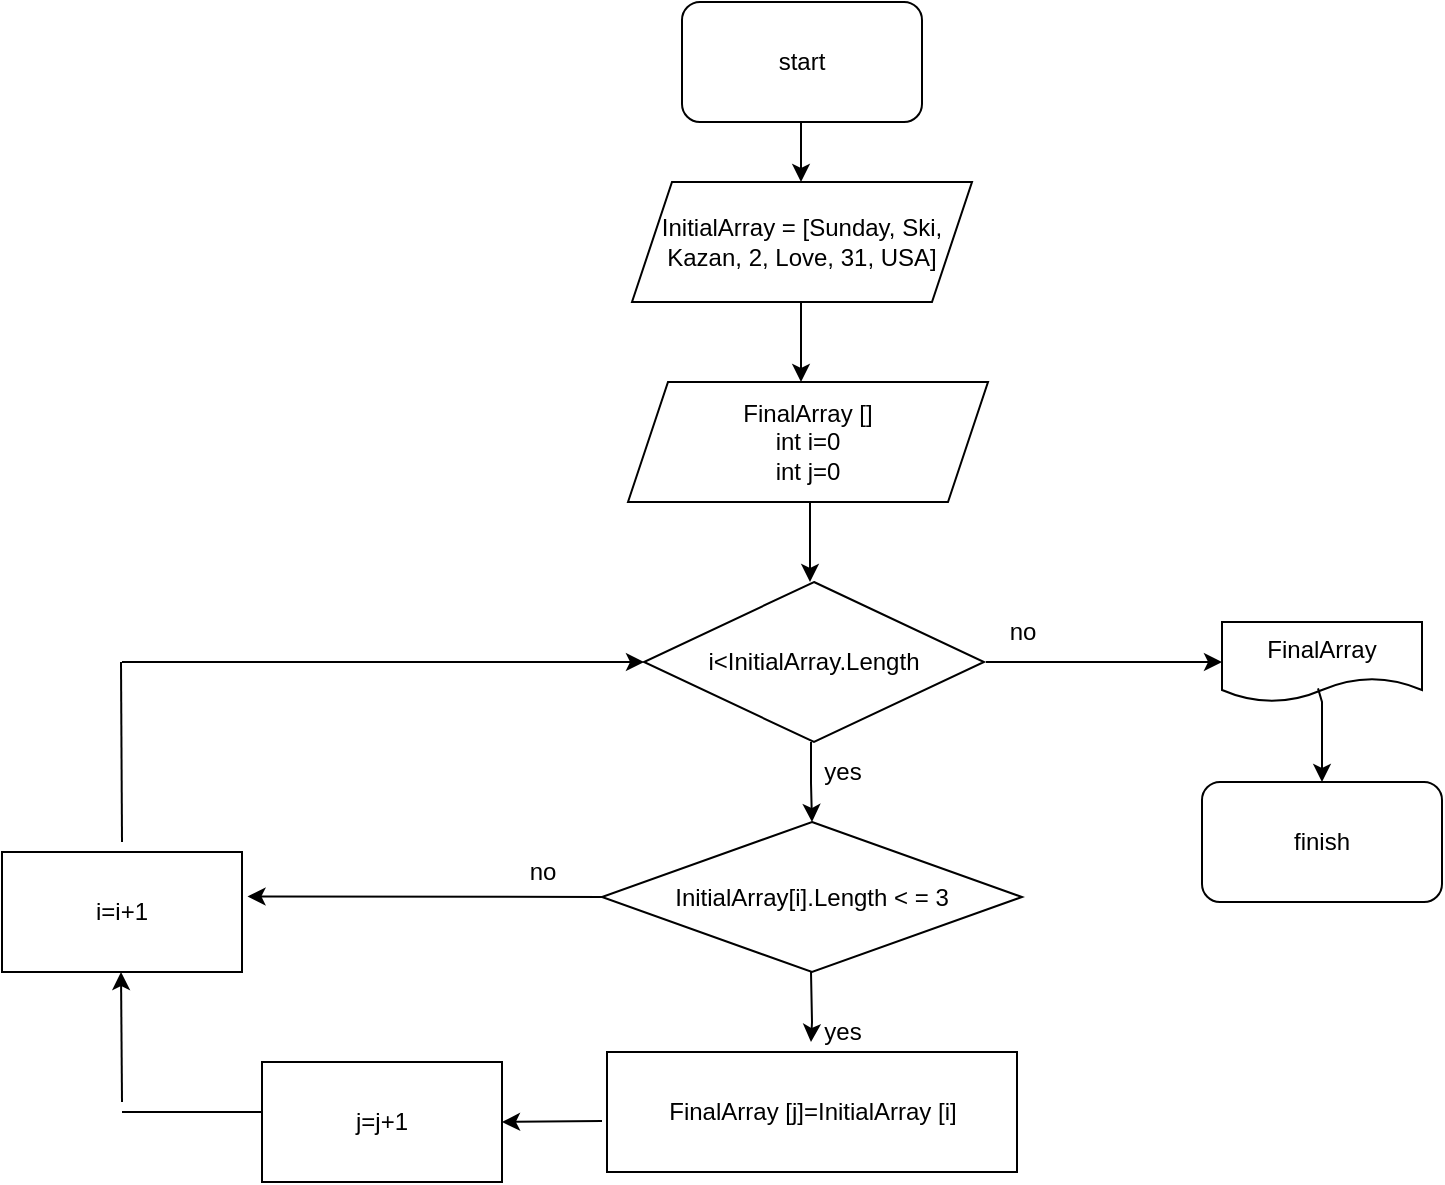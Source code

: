 <mxfile version="20.6.2" type="device"><diagram id="OPBbpOE_EwS46l-ctAa-" name="Страница 1"><mxGraphModel dx="1038" dy="627" grid="1" gridSize="10" guides="1" tooltips="1" connect="1" arrows="1" fold="1" page="1" pageScale="1" pageWidth="827" pageHeight="1169" math="0" shadow="0"><root><mxCell id="0"/><mxCell id="1" parent="0"/><mxCell id="SV-bBSwFKaNjbcg0bh9v-3" value="" style="endArrow=classic;html=1;rounded=0;exitX=0.5;exitY=1;exitDx=0;exitDy=0;startArrow=none;" edge="1" parent="1" source="SV-bBSwFKaNjbcg0bh9v-4"><mxGeometry width="50" height="50" relative="1" as="geometry"><mxPoint x="395" y="170" as="sourcePoint"/><mxPoint x="420" y="160" as="targetPoint"/></mxGeometry></mxCell><mxCell id="SV-bBSwFKaNjbcg0bh9v-5" style="edgeStyle=orthogonalEdgeStyle;rounded=0;orthogonalLoop=1;jettySize=auto;html=1;exitX=0.5;exitY=1;exitDx=0;exitDy=0;" edge="1" parent="1"><mxGeometry relative="1" as="geometry"><mxPoint x="420" y="90" as="sourcePoint"/><mxPoint x="420" y="90" as="targetPoint"/></mxGeometry></mxCell><mxCell id="SV-bBSwFKaNjbcg0bh9v-4" value="InitialArray = [Sunday, Ski, Kazan, 2, Love, 31, USA]" style="shape=parallelogram;perimeter=parallelogramPerimeter;whiteSpace=wrap;html=1;fixedSize=1;" vertex="1" parent="1"><mxGeometry x="335" y="120" width="170" height="60" as="geometry"/></mxCell><mxCell id="SV-bBSwFKaNjbcg0bh9v-9" value="" style="endArrow=classic;html=1;rounded=0;" edge="1" parent="1"><mxGeometry width="50" height="50" relative="1" as="geometry"><mxPoint x="419.5" y="90" as="sourcePoint"/><mxPoint x="419.5" y="120" as="targetPoint"/></mxGeometry></mxCell><mxCell id="SV-bBSwFKaNjbcg0bh9v-10" value="" style="endArrow=classic;html=1;rounded=0;" edge="1" parent="1"><mxGeometry width="50" height="50" relative="1" as="geometry"><mxPoint x="419.5" y="180" as="sourcePoint"/><mxPoint x="419.5" y="220" as="targetPoint"/></mxGeometry></mxCell><mxCell id="SV-bBSwFKaNjbcg0bh9v-11" value="FinalArray []&lt;br&gt;int i=0&lt;br&gt;int j=0" style="shape=parallelogram;perimeter=parallelogramPerimeter;whiteSpace=wrap;html=1;fixedSize=1;" vertex="1" parent="1"><mxGeometry x="333" y="220" width="180" height="60" as="geometry"/></mxCell><mxCell id="SV-bBSwFKaNjbcg0bh9v-12" value="start" style="rounded=1;whiteSpace=wrap;html=1;" vertex="1" parent="1"><mxGeometry x="360" y="30" width="120" height="60" as="geometry"/></mxCell><mxCell id="SV-bBSwFKaNjbcg0bh9v-13" value="" style="endArrow=classic;html=1;rounded=0;" edge="1" parent="1"><mxGeometry width="50" height="50" relative="1" as="geometry"><mxPoint x="424" y="280" as="sourcePoint"/><mxPoint x="424" y="320" as="targetPoint"/></mxGeometry></mxCell><mxCell id="SV-bBSwFKaNjbcg0bh9v-14" value="i&amp;lt;InitialArray.Length" style="rhombus;whiteSpace=wrap;html=1;" vertex="1" parent="1"><mxGeometry x="341" y="320" width="170" height="80" as="geometry"/></mxCell><mxCell id="SV-bBSwFKaNjbcg0bh9v-15" value="" style="endArrow=classic;html=1;rounded=0;entryX=0;entryY=0.5;entryDx=0;entryDy=0;" edge="1" parent="1" target="SV-bBSwFKaNjbcg0bh9v-18"><mxGeometry width="50" height="50" relative="1" as="geometry"><mxPoint x="512" y="360" as="sourcePoint"/><mxPoint x="560" y="360" as="targetPoint"/></mxGeometry></mxCell><mxCell id="SV-bBSwFKaNjbcg0bh9v-16" value="" style="endArrow=classic;html=1;rounded=0;" edge="1" parent="1"><mxGeometry width="50" height="50" relative="1" as="geometry"><mxPoint x="424.5" y="400" as="sourcePoint"/><mxPoint x="425" y="440" as="targetPoint"/><Array as="points"><mxPoint x="424.5" y="420.5"/></Array></mxGeometry></mxCell><mxCell id="SV-bBSwFKaNjbcg0bh9v-17" value="no" style="text;html=1;align=center;verticalAlign=middle;resizable=0;points=[];autosize=1;strokeColor=none;fillColor=none;" vertex="1" parent="1"><mxGeometry x="510" y="330" width="40" height="30" as="geometry"/></mxCell><mxCell id="SV-bBSwFKaNjbcg0bh9v-18" value="FinalArray" style="shape=document;whiteSpace=wrap;html=1;boundedLbl=1;" vertex="1" parent="1"><mxGeometry x="630" y="340" width="100" height="40" as="geometry"/></mxCell><mxCell id="SV-bBSwFKaNjbcg0bh9v-19" value="yes" style="text;html=1;align=center;verticalAlign=middle;resizable=0;points=[];autosize=1;strokeColor=none;fillColor=none;" vertex="1" parent="1"><mxGeometry x="420" y="400" width="40" height="30" as="geometry"/></mxCell><mxCell id="SV-bBSwFKaNjbcg0bh9v-21" value="InitialArray[i].Length &amp;lt; = 3" style="rhombus;whiteSpace=wrap;html=1;" vertex="1" parent="1"><mxGeometry x="320" y="440" width="210" height="75" as="geometry"/></mxCell><mxCell id="SV-bBSwFKaNjbcg0bh9v-23" value="" style="endArrow=classic;html=1;rounded=0;" edge="1" parent="1"><mxGeometry width="50" height="50" relative="1" as="geometry"><mxPoint x="424.5" y="515" as="sourcePoint"/><mxPoint x="424.5" y="550" as="targetPoint"/><Array as="points"><mxPoint x="425" y="540"/></Array></mxGeometry></mxCell><mxCell id="SV-bBSwFKaNjbcg0bh9v-24" value="yes" style="text;html=1;align=center;verticalAlign=middle;resizable=0;points=[];autosize=1;strokeColor=none;fillColor=none;" vertex="1" parent="1"><mxGeometry x="420" y="530" width="40" height="30" as="geometry"/></mxCell><mxCell id="SV-bBSwFKaNjbcg0bh9v-26" value="no" style="text;html=1;align=center;verticalAlign=middle;resizable=0;points=[];autosize=1;strokeColor=none;fillColor=none;" vertex="1" parent="1"><mxGeometry x="270" y="450" width="40" height="30" as="geometry"/></mxCell><mxCell id="SV-bBSwFKaNjbcg0bh9v-33" value="FinalArray [j]=InitialArray [i]" style="rounded=0;whiteSpace=wrap;html=1;" vertex="1" parent="1"><mxGeometry x="322.5" y="555" width="205" height="60" as="geometry"/></mxCell><mxCell id="SV-bBSwFKaNjbcg0bh9v-37" value="" style="endArrow=classic;html=1;rounded=0;entryX=0;entryY=0.5;entryDx=0;entryDy=0;" edge="1" parent="1" target="SV-bBSwFKaNjbcg0bh9v-14"><mxGeometry width="50" height="50" relative="1" as="geometry"><mxPoint x="80" y="360" as="sourcePoint"/><mxPoint x="220" y="359.5" as="targetPoint"/></mxGeometry></mxCell><mxCell id="SV-bBSwFKaNjbcg0bh9v-38" value="j=j+1" style="rounded=0;whiteSpace=wrap;html=1;" vertex="1" parent="1"><mxGeometry x="150" y="560" width="120" height="60" as="geometry"/></mxCell><mxCell id="SV-bBSwFKaNjbcg0bh9v-39" value="" style="endArrow=none;html=1;rounded=0;" edge="1" parent="1"><mxGeometry width="50" height="50" relative="1" as="geometry"><mxPoint x="80" y="585" as="sourcePoint"/><mxPoint x="150" y="585" as="targetPoint"/></mxGeometry></mxCell><mxCell id="SV-bBSwFKaNjbcg0bh9v-41" value="" style="endArrow=classic;html=1;rounded=0;entryX=1;entryY=0.5;entryDx=0;entryDy=0;" edge="1" parent="1" target="SV-bBSwFKaNjbcg0bh9v-38"><mxGeometry width="50" height="50" relative="1" as="geometry"><mxPoint x="320" y="589.5" as="sourcePoint"/><mxPoint x="282.5" y="589.5" as="targetPoint"/></mxGeometry></mxCell><mxCell id="SV-bBSwFKaNjbcg0bh9v-43" value="i=i+1" style="rounded=0;whiteSpace=wrap;html=1;" vertex="1" parent="1"><mxGeometry x="20" y="455" width="120" height="60" as="geometry"/></mxCell><mxCell id="SV-bBSwFKaNjbcg0bh9v-45" value="" style="endArrow=classic;html=1;rounded=0;" edge="1" parent="1"><mxGeometry width="50" height="50" relative="1" as="geometry"><mxPoint x="80" y="580" as="sourcePoint"/><mxPoint x="79.5" y="515" as="targetPoint"/></mxGeometry></mxCell><mxCell id="SV-bBSwFKaNjbcg0bh9v-46" value="" style="endArrow=none;html=1;rounded=0;" edge="1" parent="1"><mxGeometry width="50" height="50" relative="1" as="geometry"><mxPoint x="80" y="450" as="sourcePoint"/><mxPoint x="79.5" y="360" as="targetPoint"/></mxGeometry></mxCell><mxCell id="SV-bBSwFKaNjbcg0bh9v-49" value="" style="endArrow=classic;html=1;rounded=0;entryX=1.023;entryY=0.37;entryDx=0;entryDy=0;exitX=0;exitY=0.5;exitDx=0;exitDy=0;entryPerimeter=0;" edge="1" parent="1" source="SV-bBSwFKaNjbcg0bh9v-21" target="SV-bBSwFKaNjbcg0bh9v-43"><mxGeometry width="50" height="50" relative="1" as="geometry"><mxPoint x="272.5" y="520" as="sourcePoint"/><mxPoint x="322.5" y="470" as="targetPoint"/></mxGeometry></mxCell><mxCell id="SV-bBSwFKaNjbcg0bh9v-53" value="" style="endArrow=classic;html=1;rounded=0;exitX=0.48;exitY=0.83;exitDx=0;exitDy=0;exitPerimeter=0;" edge="1" parent="1" source="SV-bBSwFKaNjbcg0bh9v-18"><mxGeometry width="50" height="50" relative="1" as="geometry"><mxPoint x="640" y="480" as="sourcePoint"/><mxPoint x="680" y="420" as="targetPoint"/><Array as="points"><mxPoint x="680" y="380"/></Array></mxGeometry></mxCell><mxCell id="SV-bBSwFKaNjbcg0bh9v-54" value="finish" style="rounded=1;whiteSpace=wrap;html=1;" vertex="1" parent="1"><mxGeometry x="620" y="420" width="120" height="60" as="geometry"/></mxCell></root></mxGraphModel></diagram></mxfile>